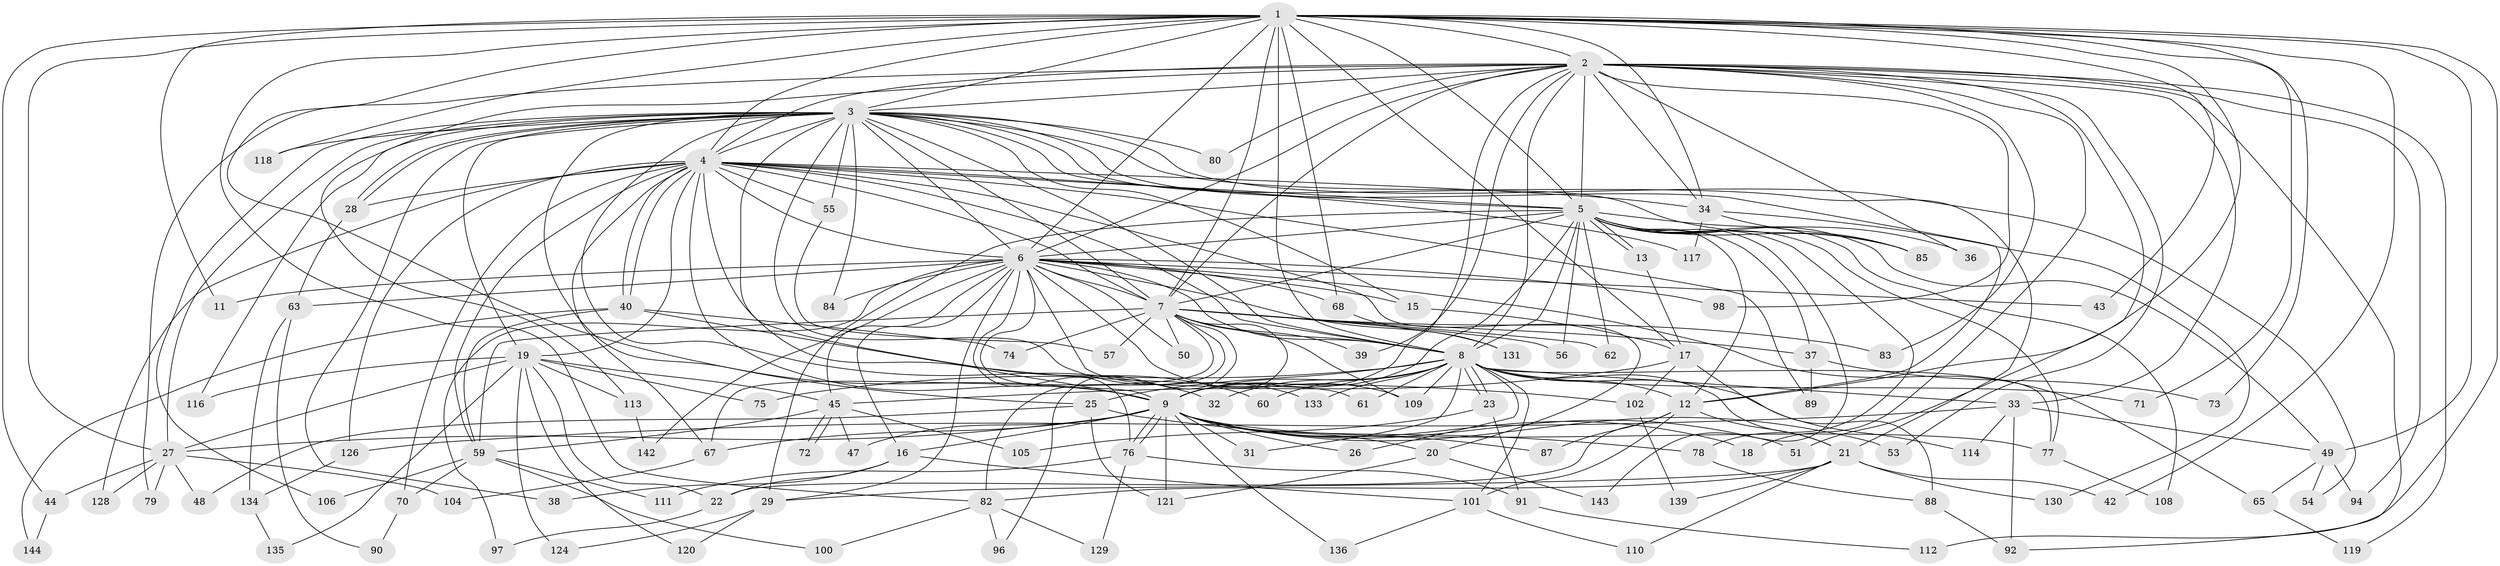 // Generated by graph-tools (version 1.1) at 2025/51/02/27/25 19:51:41]
// undirected, 115 vertices, 271 edges
graph export_dot {
graph [start="1"]
  node [color=gray90,style=filled];
  1 [super="+58"];
  2 [super="+64"];
  3 [super="+81"];
  4 [super="+127"];
  5 [super="+86"];
  6 [super="+41"];
  7 [super="+10"];
  8 [super="+132"];
  9 [super="+123"];
  11;
  12 [super="+14"];
  13;
  15;
  16;
  17 [super="+46"];
  18;
  19 [super="+115"];
  20;
  21 [super="+24"];
  22 [super="+69"];
  23;
  25 [super="+140"];
  26;
  27 [super="+30"];
  28 [super="+35"];
  29 [super="+138"];
  31;
  32;
  33;
  34 [super="+52"];
  36;
  37;
  38;
  39;
  40;
  42;
  43;
  44;
  45 [super="+141"];
  47;
  48;
  49 [super="+95"];
  50 [super="+99"];
  51;
  53;
  54;
  55;
  56;
  57;
  59 [super="+66"];
  60;
  61;
  62;
  63;
  65;
  67 [super="+125"];
  68;
  70;
  71;
  72;
  73;
  74;
  75;
  76 [super="+107"];
  77;
  78;
  79;
  80;
  82 [super="+93"];
  83;
  84;
  85 [super="+122"];
  87;
  88;
  89;
  90;
  91;
  92 [super="+103"];
  94;
  96;
  97;
  98;
  100;
  101 [super="+137"];
  102;
  104;
  105;
  106;
  108;
  109;
  110;
  111;
  112;
  113;
  114;
  116;
  117;
  118;
  119;
  120;
  121;
  124;
  126;
  128;
  129;
  130;
  131;
  133;
  134;
  135;
  136;
  139;
  142;
  143;
  144;
  1 -- 2;
  1 -- 3;
  1 -- 4;
  1 -- 5;
  1 -- 6 [weight=2];
  1 -- 7 [weight=2];
  1 -- 8;
  1 -- 9;
  1 -- 11;
  1 -- 17;
  1 -- 34;
  1 -- 42;
  1 -- 43;
  1 -- 44;
  1 -- 49;
  1 -- 68;
  1 -- 71;
  1 -- 73;
  1 -- 82;
  1 -- 112;
  1 -- 27;
  1 -- 118;
  1 -- 12;
  2 -- 3;
  2 -- 4;
  2 -- 5;
  2 -- 6;
  2 -- 7 [weight=3];
  2 -- 8;
  2 -- 9;
  2 -- 18;
  2 -- 33;
  2 -- 34;
  2 -- 36;
  2 -- 39;
  2 -- 51;
  2 -- 53;
  2 -- 98;
  2 -- 113;
  2 -- 119;
  2 -- 80;
  2 -- 83;
  2 -- 94;
  2 -- 79;
  2 -- 92;
  3 -- 4;
  3 -- 5;
  3 -- 6;
  3 -- 7 [weight=2];
  3 -- 8;
  3 -- 9;
  3 -- 15;
  3 -- 19;
  3 -- 21;
  3 -- 25;
  3 -- 28;
  3 -- 28;
  3 -- 32;
  3 -- 38;
  3 -- 54;
  3 -- 55;
  3 -- 80;
  3 -- 84;
  3 -- 106;
  3 -- 116;
  3 -- 118;
  3 -- 133;
  3 -- 12;
  3 -- 27;
  3 -- 85;
  4 -- 5;
  4 -- 6;
  4 -- 7 [weight=2];
  4 -- 8;
  4 -- 9;
  4 -- 19;
  4 -- 20;
  4 -- 40;
  4 -- 40;
  4 -- 55;
  4 -- 60;
  4 -- 67;
  4 -- 70;
  4 -- 89;
  4 -- 117;
  4 -- 126;
  4 -- 128;
  4 -- 59;
  4 -- 28;
  4 -- 34;
  5 -- 6;
  5 -- 7 [weight=2];
  5 -- 8;
  5 -- 9;
  5 -- 12;
  5 -- 13;
  5 -- 13;
  5 -- 29;
  5 -- 36;
  5 -- 37;
  5 -- 56;
  5 -- 62;
  5 -- 78;
  5 -- 85;
  5 -- 108;
  5 -- 143;
  5 -- 49;
  5 -- 77;
  6 -- 7 [weight=2];
  6 -- 8;
  6 -- 9;
  6 -- 11;
  6 -- 15;
  6 -- 16;
  6 -- 43;
  6 -- 50 [weight=2];
  6 -- 61;
  6 -- 63;
  6 -- 65;
  6 -- 84;
  6 -- 109;
  6 -- 131;
  6 -- 142;
  6 -- 97;
  6 -- 98;
  6 -- 68;
  6 -- 45;
  6 -- 29;
  6 -- 76;
  7 -- 8 [weight=2];
  7 -- 9 [weight=2];
  7 -- 37;
  7 -- 56;
  7 -- 57;
  7 -- 59;
  7 -- 62;
  7 -- 83;
  7 -- 109;
  7 -- 96;
  7 -- 39;
  7 -- 74;
  7 -- 50;
  7 -- 82;
  7 -- 67;
  8 -- 9;
  8 -- 12;
  8 -- 21;
  8 -- 23;
  8 -- 23;
  8 -- 25;
  8 -- 26;
  8 -- 31;
  8 -- 32;
  8 -- 33;
  8 -- 60;
  8 -- 61;
  8 -- 71;
  8 -- 75;
  8 -- 77;
  8 -- 114;
  8 -- 133;
  8 -- 109;
  8 -- 101;
  9 -- 16;
  9 -- 18;
  9 -- 20;
  9 -- 26;
  9 -- 27;
  9 -- 31;
  9 -- 47;
  9 -- 51;
  9 -- 53;
  9 -- 67;
  9 -- 76;
  9 -- 76;
  9 -- 77;
  9 -- 87;
  9 -- 121;
  9 -- 136;
  12 -- 22;
  12 -- 21;
  12 -- 101;
  12 -- 87;
  13 -- 17;
  15 -- 17;
  16 -- 38;
  16 -- 101;
  16 -- 22;
  17 -- 45 [weight=2];
  17 -- 102;
  17 -- 88;
  19 -- 22;
  19 -- 27;
  19 -- 75;
  19 -- 113;
  19 -- 120;
  19 -- 124;
  19 -- 135;
  19 -- 116;
  19 -- 45;
  20 -- 121;
  20 -- 143;
  21 -- 130;
  21 -- 42;
  21 -- 139;
  21 -- 29;
  21 -- 110;
  21 -- 82;
  22 -- 97;
  23 -- 91;
  23 -- 105;
  25 -- 48;
  25 -- 78;
  25 -- 121;
  27 -- 128;
  27 -- 48;
  27 -- 104;
  27 -- 44;
  27 -- 79;
  28 -- 63;
  29 -- 120;
  29 -- 124;
  33 -- 49;
  33 -- 92;
  33 -- 114;
  33 -- 126;
  34 -- 85;
  34 -- 117;
  34 -- 130;
  37 -- 73;
  37 -- 89;
  40 -- 59;
  40 -- 74;
  40 -- 102;
  40 -- 144;
  44 -- 144;
  45 -- 47;
  45 -- 72;
  45 -- 72;
  45 -- 105;
  45 -- 59;
  49 -- 54;
  49 -- 65;
  49 -- 94;
  55 -- 57;
  59 -- 70;
  59 -- 100;
  59 -- 106;
  59 -- 111;
  63 -- 90;
  63 -- 134;
  65 -- 119;
  67 -- 104;
  68 -- 131;
  70 -- 90;
  76 -- 91;
  76 -- 111;
  76 -- 129;
  77 -- 108;
  78 -- 88;
  82 -- 96;
  82 -- 129;
  82 -- 100;
  88 -- 92;
  91 -- 112;
  101 -- 110;
  101 -- 136;
  102 -- 139;
  113 -- 142;
  126 -- 134;
  134 -- 135;
}

